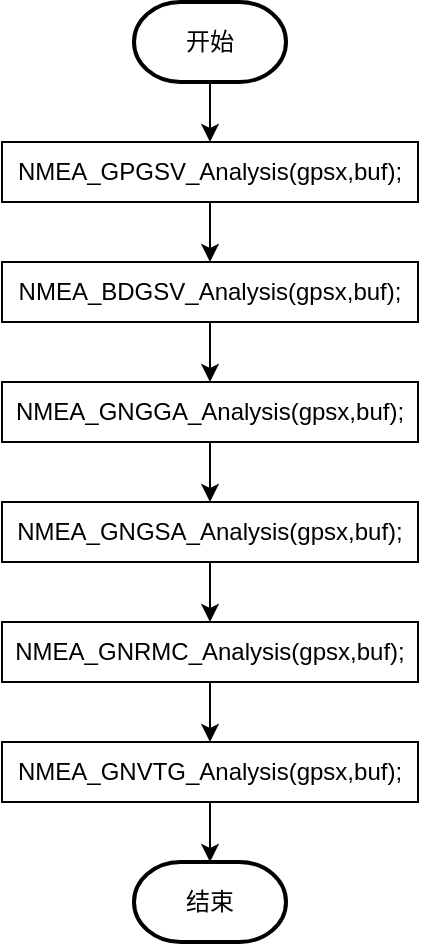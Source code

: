 <mxfile version="14.6.13" type="github">
  <diagram id="0NkQVKkjiY16Mv8_hGM-" name="第 1 页">
    <mxGraphModel dx="1038" dy="499" grid="1" gridSize="10" guides="1" tooltips="1" connect="1" arrows="1" fold="1" page="1" pageScale="1" pageWidth="827" pageHeight="1169" math="0" shadow="0">
      <root>
        <mxCell id="0" />
        <mxCell id="1" parent="0" />
        <mxCell id="mJ2ZwC3W8twm8bOTgpni-9" style="edgeStyle=orthogonalEdgeStyle;rounded=0;orthogonalLoop=1;jettySize=auto;html=1;exitX=0.5;exitY=1;exitDx=0;exitDy=0;exitPerimeter=0;entryX=0.5;entryY=0;entryDx=0;entryDy=0;" edge="1" parent="1" source="mJ2ZwC3W8twm8bOTgpni-1" target="mJ2ZwC3W8twm8bOTgpni-2">
          <mxGeometry relative="1" as="geometry" />
        </mxCell>
        <mxCell id="mJ2ZwC3W8twm8bOTgpni-1" value="开始" style="strokeWidth=2;html=1;shape=mxgraph.flowchart.terminator;whiteSpace=wrap;" vertex="1" parent="1">
          <mxGeometry x="364" y="50" width="76" height="40" as="geometry" />
        </mxCell>
        <mxCell id="mJ2ZwC3W8twm8bOTgpni-10" style="edgeStyle=orthogonalEdgeStyle;rounded=0;orthogonalLoop=1;jettySize=auto;html=1;exitX=0.5;exitY=1;exitDx=0;exitDy=0;entryX=0.5;entryY=0;entryDx=0;entryDy=0;" edge="1" parent="1" source="mJ2ZwC3W8twm8bOTgpni-2" target="mJ2ZwC3W8twm8bOTgpni-3">
          <mxGeometry relative="1" as="geometry" />
        </mxCell>
        <mxCell id="mJ2ZwC3W8twm8bOTgpni-2" value="NMEA_GPGSV_Analysis(gpsx,buf);" style="rounded=0;whiteSpace=wrap;html=1;" vertex="1" parent="1">
          <mxGeometry x="298" y="120" width="208" height="30" as="geometry" />
        </mxCell>
        <mxCell id="mJ2ZwC3W8twm8bOTgpni-11" style="edgeStyle=orthogonalEdgeStyle;rounded=0;orthogonalLoop=1;jettySize=auto;html=1;exitX=0.5;exitY=1;exitDx=0;exitDy=0;entryX=0.5;entryY=0;entryDx=0;entryDy=0;" edge="1" parent="1" source="mJ2ZwC3W8twm8bOTgpni-3" target="mJ2ZwC3W8twm8bOTgpni-4">
          <mxGeometry relative="1" as="geometry" />
        </mxCell>
        <mxCell id="mJ2ZwC3W8twm8bOTgpni-3" value="NMEA_BDGSV_Analysis(gpsx,buf);" style="rounded=0;whiteSpace=wrap;html=1;" vertex="1" parent="1">
          <mxGeometry x="298" y="180" width="208" height="30" as="geometry" />
        </mxCell>
        <mxCell id="mJ2ZwC3W8twm8bOTgpni-12" style="edgeStyle=orthogonalEdgeStyle;rounded=0;orthogonalLoop=1;jettySize=auto;html=1;exitX=0.5;exitY=1;exitDx=0;exitDy=0;" edge="1" parent="1" source="mJ2ZwC3W8twm8bOTgpni-4" target="mJ2ZwC3W8twm8bOTgpni-5">
          <mxGeometry relative="1" as="geometry" />
        </mxCell>
        <mxCell id="mJ2ZwC3W8twm8bOTgpni-4" value="NMEA_GNGGA_Analysis(gpsx,buf);" style="rounded=0;whiteSpace=wrap;html=1;" vertex="1" parent="1">
          <mxGeometry x="298" y="240" width="208" height="30" as="geometry" />
        </mxCell>
        <mxCell id="mJ2ZwC3W8twm8bOTgpni-13" style="edgeStyle=orthogonalEdgeStyle;rounded=0;orthogonalLoop=1;jettySize=auto;html=1;exitX=0.5;exitY=1;exitDx=0;exitDy=0;entryX=0.5;entryY=0;entryDx=0;entryDy=0;" edge="1" parent="1" source="mJ2ZwC3W8twm8bOTgpni-5" target="mJ2ZwC3W8twm8bOTgpni-6">
          <mxGeometry relative="1" as="geometry" />
        </mxCell>
        <mxCell id="mJ2ZwC3W8twm8bOTgpni-5" value="NMEA_GNGSA_Analysis(gpsx,buf);" style="rounded=0;whiteSpace=wrap;html=1;" vertex="1" parent="1">
          <mxGeometry x="298" y="300" width="208" height="30" as="geometry" />
        </mxCell>
        <mxCell id="mJ2ZwC3W8twm8bOTgpni-14" style="edgeStyle=orthogonalEdgeStyle;rounded=0;orthogonalLoop=1;jettySize=auto;html=1;exitX=0.5;exitY=1;exitDx=0;exitDy=0;" edge="1" parent="1" source="mJ2ZwC3W8twm8bOTgpni-6" target="mJ2ZwC3W8twm8bOTgpni-7">
          <mxGeometry relative="1" as="geometry" />
        </mxCell>
        <mxCell id="mJ2ZwC3W8twm8bOTgpni-6" value="NMEA_GNRMC_Analysis(gpsx,buf);" style="rounded=0;whiteSpace=wrap;html=1;" vertex="1" parent="1">
          <mxGeometry x="298" y="360" width="208" height="30" as="geometry" />
        </mxCell>
        <mxCell id="mJ2ZwC3W8twm8bOTgpni-15" style="edgeStyle=orthogonalEdgeStyle;rounded=0;orthogonalLoop=1;jettySize=auto;html=1;exitX=0.5;exitY=1;exitDx=0;exitDy=0;entryX=0.5;entryY=0;entryDx=0;entryDy=0;entryPerimeter=0;" edge="1" parent="1" source="mJ2ZwC3W8twm8bOTgpni-7" target="mJ2ZwC3W8twm8bOTgpni-8">
          <mxGeometry relative="1" as="geometry" />
        </mxCell>
        <mxCell id="mJ2ZwC3W8twm8bOTgpni-7" value="NMEA_GNVTG_Analysis(gpsx,buf);" style="rounded=0;whiteSpace=wrap;html=1;" vertex="1" parent="1">
          <mxGeometry x="298" y="420" width="208" height="30" as="geometry" />
        </mxCell>
        <mxCell id="mJ2ZwC3W8twm8bOTgpni-8" value="结束" style="strokeWidth=2;html=1;shape=mxgraph.flowchart.terminator;whiteSpace=wrap;" vertex="1" parent="1">
          <mxGeometry x="364" y="480" width="76" height="40" as="geometry" />
        </mxCell>
      </root>
    </mxGraphModel>
  </diagram>
</mxfile>
